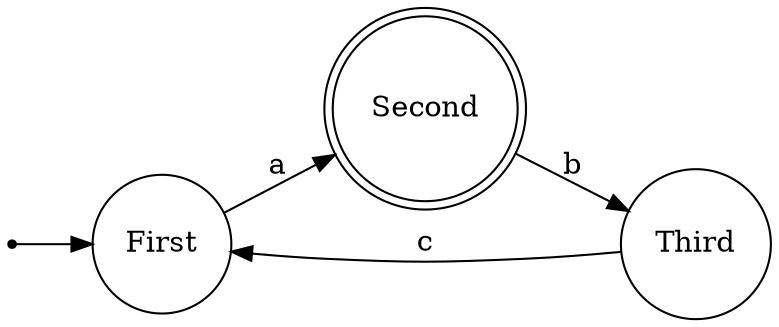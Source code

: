 digraph finite_state_machine {
   rankdir=LR;
   _ize="8,5"

   node [shape = point] x
   node [shape = circle] First
   node [shape = doublecircle] Second
   node [shape = circle] Third

   x -> First
   First -> Second [label = "a"]
   Second -> Third [label = "b"]
   Third -> First [label = "c"]
}